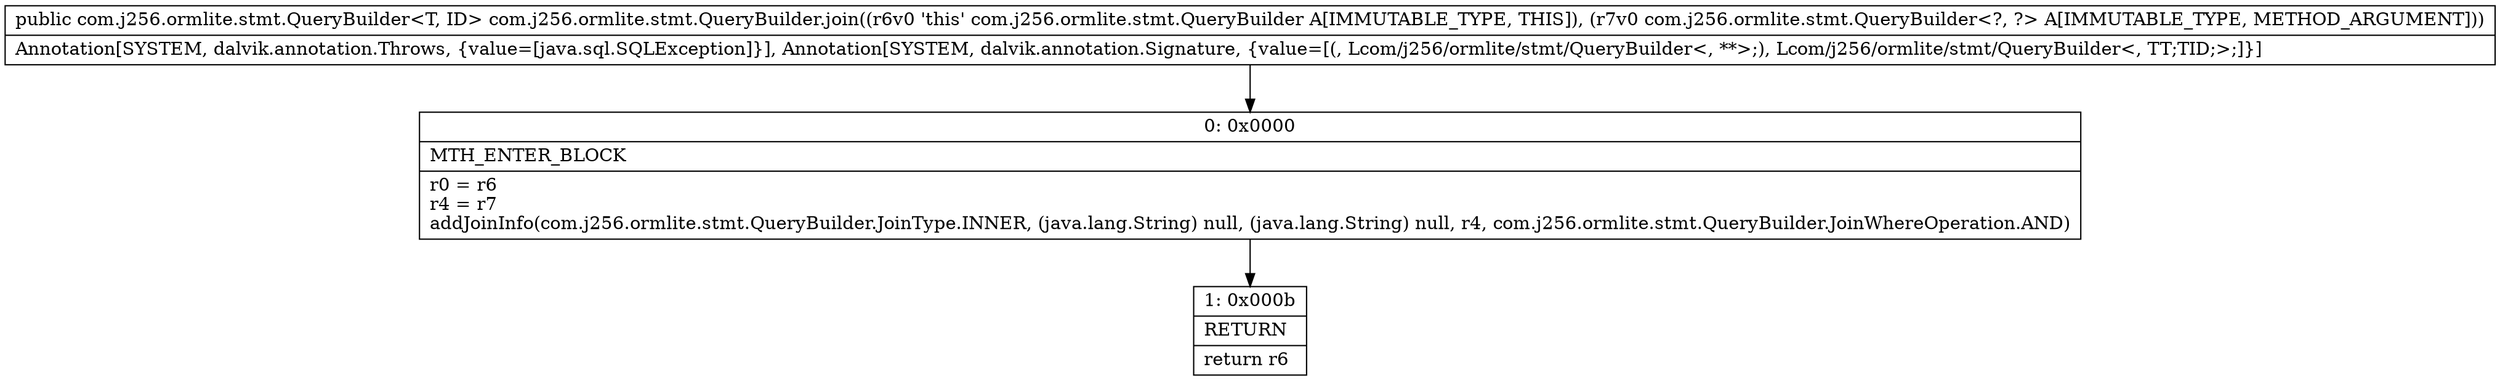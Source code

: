 digraph "CFG forcom.j256.ormlite.stmt.QueryBuilder.join(Lcom\/j256\/ormlite\/stmt\/QueryBuilder;)Lcom\/j256\/ormlite\/stmt\/QueryBuilder;" {
Node_0 [shape=record,label="{0\:\ 0x0000|MTH_ENTER_BLOCK\l|r0 = r6\lr4 = r7\laddJoinInfo(com.j256.ormlite.stmt.QueryBuilder.JoinType.INNER, (java.lang.String) null, (java.lang.String) null, r4, com.j256.ormlite.stmt.QueryBuilder.JoinWhereOperation.AND)\l}"];
Node_1 [shape=record,label="{1\:\ 0x000b|RETURN\l|return r6\l}"];
MethodNode[shape=record,label="{public com.j256.ormlite.stmt.QueryBuilder\<T, ID\> com.j256.ormlite.stmt.QueryBuilder.join((r6v0 'this' com.j256.ormlite.stmt.QueryBuilder A[IMMUTABLE_TYPE, THIS]), (r7v0 com.j256.ormlite.stmt.QueryBuilder\<?, ?\> A[IMMUTABLE_TYPE, METHOD_ARGUMENT]))  | Annotation[SYSTEM, dalvik.annotation.Throws, \{value=[java.sql.SQLException]\}], Annotation[SYSTEM, dalvik.annotation.Signature, \{value=[(, Lcom\/j256\/ormlite\/stmt\/QueryBuilder\<, **\>;), Lcom\/j256\/ormlite\/stmt\/QueryBuilder\<, TT;TID;\>;]\}]\l}"];
MethodNode -> Node_0;
Node_0 -> Node_1;
}

